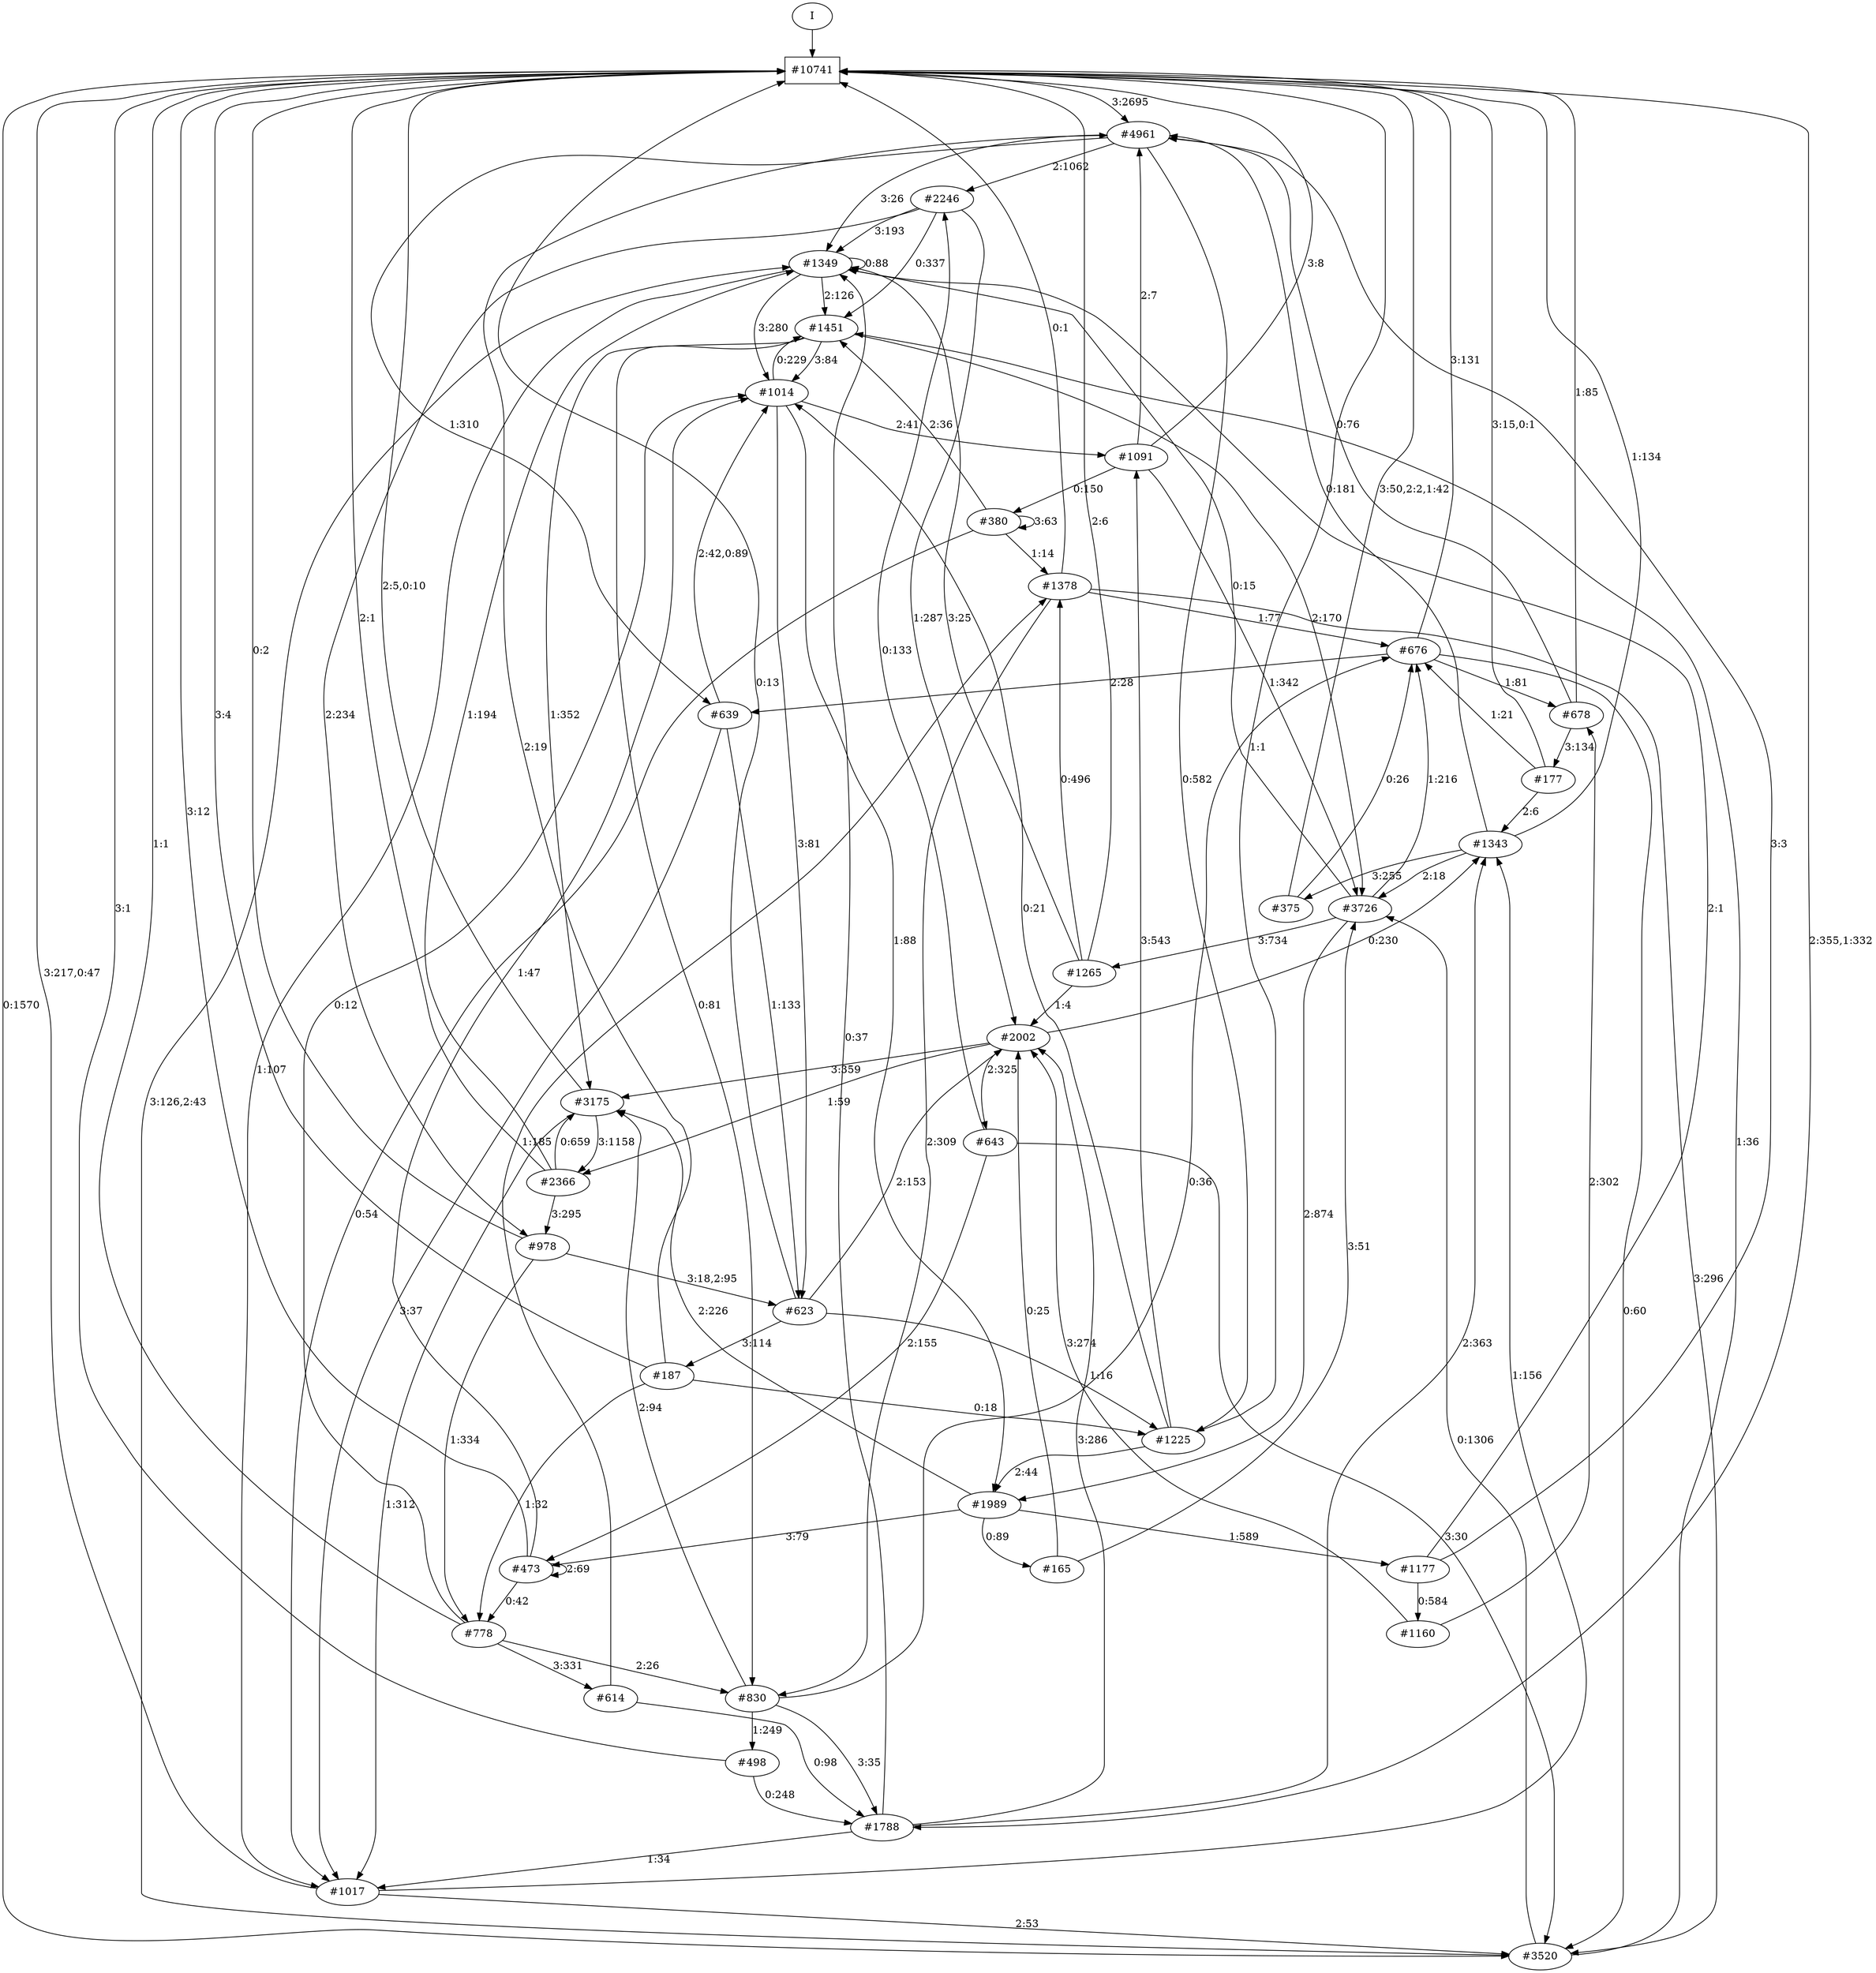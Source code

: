 // produced with flexfringe from git commitd1cf04ada0831d0605a3651971ef9a02091d8823
// dfasat/flexfringe -h=alergia -d=alergia_data -o=experiments/flexfringe_pautomac_study/flexfringe_data/exp32_n100_p0_01dfa -n=100 -p=0.01 /Users/nicholasrenninger/Google Drive/Grad School/specification learning/code/DPFA_DTS_product_experiment/dfasatInvestigations/experiments/flexfringe_pautomac_study/flexfringe_data/flexfringe_pautomac_study_train 
digraph DFA {
	0 [label="root" shape=box];
		I -> 0;
	0 [ label="#10741"  ];
		0 -> 1 [label="3:2695"  ];
		0 -> 38 [label="0:1570"  ];
		0 -> 128 [label="2:355,1:332"  ];
	1 [ label="#4961"  ];
		1 -> 2 [label="2:1062"  ];
		1 -> 12 [label="0:582"  ];
		1 -> 44 [label="1:310"  ];
		1 -> 73 [label="3:26"  ];
	2 [ label="#2246"  ];
		2 -> 3 [label="1:287"  ];
		2 -> 26 [label="0:337"  ];
		2 -> 73 [label="3:193"  ];
		2 -> 152 [label="2:234"  ];
	73 [ label="#1349"  ];
		73 -> 26 [label="2:126"  ];
		73 -> 73 [label="0:88"  ];
		73 -> 235 [label="3:280"  ];
		73 -> 380 [label="1:107"  ];
	235 [ label="#1014"  ];
		235 -> 26 [label="0:229"  ];
		235 -> 42 [label="1:88"  ];
		235 -> 45 [label="3:81"  ];
		235 -> 83 [label="2:41"  ];
	152 [ label="#978"  ];
		152 -> 0 [label="0:2"  ];
		152 -> 45 [label="3:18,2:95"  ];
		152 -> 309 [label="1:334"  ];
	309 [ label="#778"  ];
		309 -> 0 [label="1:1"  ];
		309 -> 60 [label="2:26"  ];
		309 -> 235 [label="0:12"  ];
		309 -> 310 [label="3:331"  ];
	310 [ label="#614"  ];
		310 -> 59 [label="1:185"  ];
		310 -> 128 [label="0:98"  ];
	3 [ label="#2002"  ];
		3 -> 48 [label="3:359"  ];
		3 -> 49 [label="1:59"  ];
		3 -> 137 [label="0:230"  ];
		3 -> 192 [label="2:325"  ];
	192 [ label="#643"  ];
		192 -> 2 [label="0:133"  ];
		192 -> 38 [label="3:30"  ];
		192 -> 193 [label="2:155"  ];
	193 [ label="#473"  ];
		193 -> 0 [label="3:12"  ];
		193 -> 193 [label="2:69"  ];
		193 -> 235 [label="1:47"  ];
		193 -> 309 [label="0:42"  ];
	26 [ label="#1451"  ];
		26 -> 41 [label="2:170"  ];
		26 -> 48 [label="1:352"  ];
		26 -> 60 [label="0:81"  ];
		26 -> 235 [label="3:84"  ];
	48 [ label="#3175"  ];
		48 -> 0 [label="2:5,0:10"  ];
		48 -> 49 [label="3:1158"  ];
		48 -> 380 [label="1:312"  ];
	49 [ label="#2366"  ];
		49 -> 0 [label="2:1"  ];
		49 -> 48 [label="0:659"  ];
		49 -> 73 [label="1:194"  ];
		49 -> 152 [label="3:295"  ];
	380 [ label="#1017"  ];
		380 -> 0 [label="3:217,0:47"  ];
		380 -> 38 [label="2:53"  ];
		380 -> 137 [label="1:156"  ];
	44 [ label="#639"  ];
		44 -> 45 [label="1:133"  ];
		44 -> 235 [label="2:42,0:89"  ];
		44 -> 380 [label="3:37"  ];
	45 [ label="#623"  ];
		45 -> 0 [label="0:13"  ];
		45 -> 3 [label="2:153"  ];
		45 -> 12 [label="1:16"  ];
		45 -> 46 [label="3:114"  ];
	46 [ label="#187"  ];
		46 -> 0 [label="3:4"  ];
		46 -> 1 [label="2:19"  ];
		46 -> 12 [label="0:18"  ];
		46 -> 309 [label="1:32"  ];
	12 [ label="#1225"  ];
		12 -> 0 [label="1:1"  ];
		12 -> 42 [label="2:44"  ];
		12 -> 83 [label="3:543"  ];
		12 -> 235 [label="0:21"  ];
	83 [ label="#1091"  ];
		83 -> 0 [label="3:8"  ];
		83 -> 1 [label="2:7"  ];
		83 -> 41 [label="1:342"  ];
		83 -> 194 [label="0:150"  ];
	194 [ label="#380"  ];
		194 -> 26 [label="2:36"  ];
		194 -> 59 [label="1:14"  ];
		194 -> 194 [label="3:63"  ];
		194 -> 380 [label="0:54"  ];
	128 [ label="#1788"  ];
		128 -> 3 [label="3:286"  ];
		128 -> 73 [label="0:37"  ];
		128 -> 137 [label="2:363"  ];
		128 -> 380 [label="1:34"  ];
	137 [ label="#1343"  ];
		137 -> 0 [label="1:134"  ];
		137 -> 1 [label="0:181"  ];
		137 -> 41 [label="2:18"  ];
		137 -> 343 [label="3:255"  ];
	343 [ label="#375"  ];
		343 -> 0 [label="3:50,2:2,1:42"  ];
		343 -> 161 [label="0:26"  ];
	38 [ label="#3520"  ];
		38 -> 26 [label="1:36"  ];
		38 -> 41 [label="0:1306"  ];
		38 -> 73 [label="3:126,2:43"  ];
	41 [ label="#3726"  ];
		41 -> 42 [label="2:874"  ];
		41 -> 58 [label="3:734"  ];
		41 -> 73 [label="0:15"  ];
		41 -> 161 [label="1:216"  ];
	58 [ label="#1265"  ];
		58 -> 0 [label="2:6"  ];
		58 -> 3 [label="1:4"  ];
		58 -> 59 [label="0:496"  ];
		58 -> 73 [label="3:25"  ];
	59 [ label="#1378"  ];
		59 -> 0 [label="0:1"  ];
		59 -> 38 [label="3:296"  ];
		59 -> 60 [label="2:309"  ];
		59 -> 161 [label="1:77"  ];
	60 [ label="#830"  ];
		60 -> 48 [label="2:94"  ];
		60 -> 61 [label="1:249"  ];
		60 -> 128 [label="3:35"  ];
		60 -> 161 [label="0:36"  ];
	61 [ label="#498"  ];
		61 -> 0 [label="3:1"  ];
		61 -> 128 [label="0:248"  ];
	42 [ label="#1989"  ];
		42 -> 48 [label="2:226"  ];
		42 -> 123 [label="1:589"  ];
		42 -> 193 [label="3:79"  ];
		42 -> 402 [label="0:89"  ];
	123 [ label="#1177"  ];
		123 -> 1 [label="3:3"  ];
		123 -> 73 [label="2:1"  ];
		123 -> 124 [label="0:584"  ];
	124 [ label="#1160"  ];
		124 -> 3 [label="3:274"  ];
		124 -> 125 [label="2:302"  ];
	125 [ label="#678"  ];
		125 -> 0 [label="1:85"  ];
		125 -> 1 [label="0:76"  ];
		125 -> 139 [label="3:134"  ];
	139 [ label="#177"  ];
		139 -> 0 [label="3:15,0:1"  ];
		139 -> 137 [label="2:6"  ];
		139 -> 161 [label="1:21"  ];
	402 [ label="#165"  ];
		402 -> 3 [label="0:25"  ];
		402 -> 41 [label="3:51"  ];
	161 [ label="#676"  ];
		161 -> 0 [label="3:131"  ];
		161 -> 38 [label="0:60"  ];
		161 -> 44 [label="2:28"  ];
		161 -> 125 [label="1:81"  ];
}
